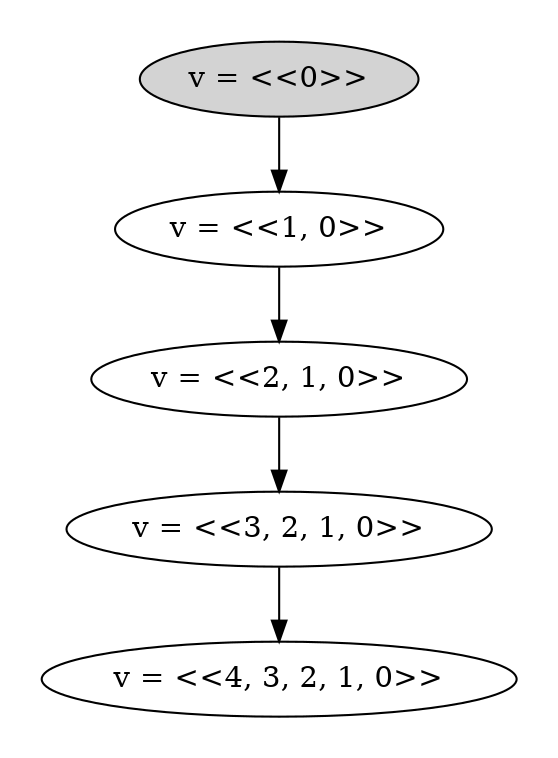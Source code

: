 strict digraph DiskGraph {
nodesep=0.35;
subgraph cluster_graph {
color="white";
-1150475948004604976 [label="v = <<0>>",style = filled]
-1150475948004604976 -> -3248665236417292895 [label="",color="black",fontcolor="black"];
-3248665236417292895 [label="v = <<1, 0>>"];
-3248665236417292895 -> -7867936045598151093 [label="",color="black",fontcolor="black"];
-7867936045598151093 [label="v = <<2, 1, 0>>"];
-7867936045598151093 -> -1142824789945191302 [label="",color="black",fontcolor="black"];
-1142824789945191302 [label="v = <<3, 2, 1, 0>>"];
-1142824789945191302 -> 5165259371533377850 [label="",color="black",fontcolor="black"];
5165259371533377850 [label="v = <<4, 3, 2, 1, 0>>"];
{rank = same; -1150475948004604976;}
{rank = same; -3248665236417292895;}
{rank = same; -7867936045598151093;}
{rank = same; -1142824789945191302;}
}
}